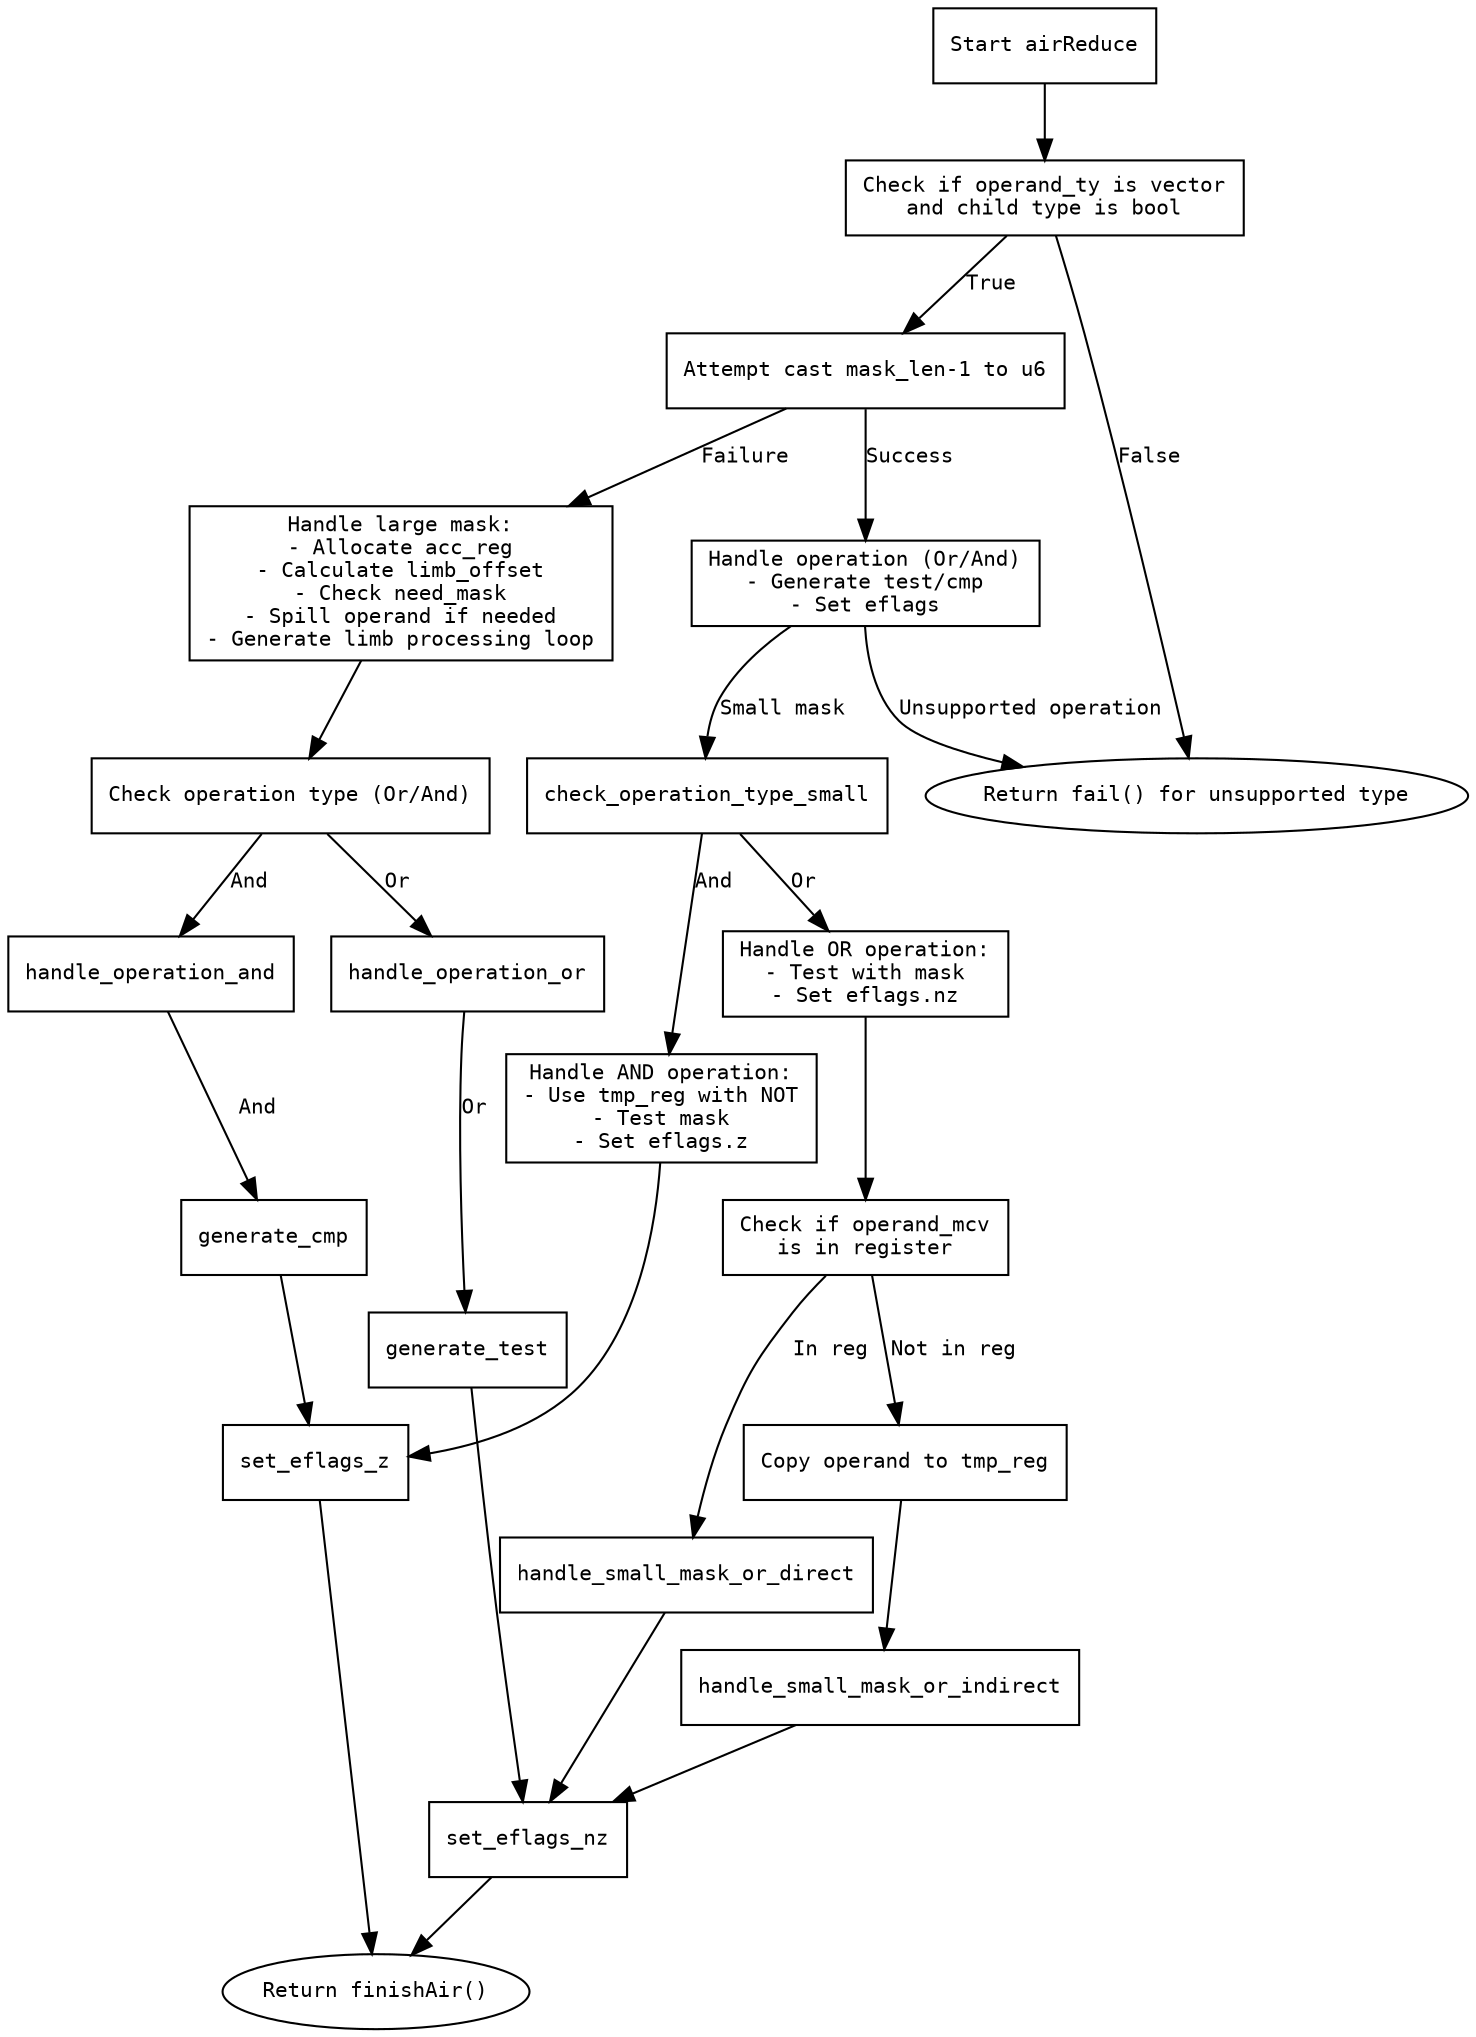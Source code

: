 
digraph flowchart {
    node [shape=rectangle, fontname="Courier", fontsize=10];
    edge [fontname="Courier", fontsize=10];

    start [label="Start airReduce"];
    check_vector_bool [label="Check if operand_ty is vector\nand child type is bool"];
    mask_len_minus_one_cast [label="Attempt cast mask_len-1 to u6"];
    handle_large_mask [label="Handle large mask:\n- Allocate acc_reg\n- Calculate limb_offset\n- Check need_mask\n- Spill operand if needed\n- Generate limb processing loop"];
    handle_operation [label="Handle operation (Or/And)\n- Generate test/cmp\n- Set eflags"];
    handle_small_mask_or [label="Handle OR operation:\n- Test with mask\n- Set eflags.nz"];
    handle_small_mask_and [label="Handle AND operation:\n- Use tmp_reg with NOT\n- Test mask\n- Set eflags.z"];
    check_operation_type [label="Check operation type (Or/And)"];
    operand_in_reg_check [label="Check if operand_mcv\nis in register"];
    copy_to_tmp_reg [label="Copy operand to tmp_reg"];
    fail_path [label="Return fail() for unsupported type"];
    finish_air [label="Return finishAir()"];

    start -> check_vector_bool;
    
    check_vector_bool -> mask_len_minus_one_cast [label="True"];
    check_vector_bool -> fail_path [label="False"];
    
    mask_len_minus_one_cast -> handle_operation [label="Success"];
    mask_len_minus_one_cast -> handle_large_mask [label="Failure"];
    
    handle_large_mask -> check_operation_type;
    
    check_operation_type -> handle_operation_or [label="Or"];
    check_operation_type -> handle_operation_and [label="And"];
    
    handle_operation_or -> generate_test [label="Or"];
    handle_operation_and -> generate_cmp [label="And"];
    
    generate_test -> set_eflags_nz;
    generate_cmp -> set_eflags_z;
    
    handle_operation -> check_operation_type_small [label="Small mask"];
    
    check_operation_type_small -> handle_small_mask_or [label="Or"];
    check_operation_type_small -> handle_small_mask_and [label="And"];
    
    handle_small_mask_or -> operand_in_reg_check;
    operand_in_reg_check -> handle_small_mask_or_direct [label="In reg"];
    operand_in_reg_check -> copy_to_tmp_reg [label="Not in reg"];
    
    copy_to_tmp_reg -> handle_small_mask_or_indirect;
    
    handle_small_mask_or_direct -> set_eflags_nz;
    handle_small_mask_or_indirect -> set_eflags_nz;
    
    handle_small_mask_and -> set_eflags_z;
    
    set_eflags_nz -> finish_air;
    set_eflags_z -> finish_air;
    
    handle_operation -> fail_path [label="Unsupported operation"];
    finish_air [shape=oval];
    fail_path [shape=oval];
}
